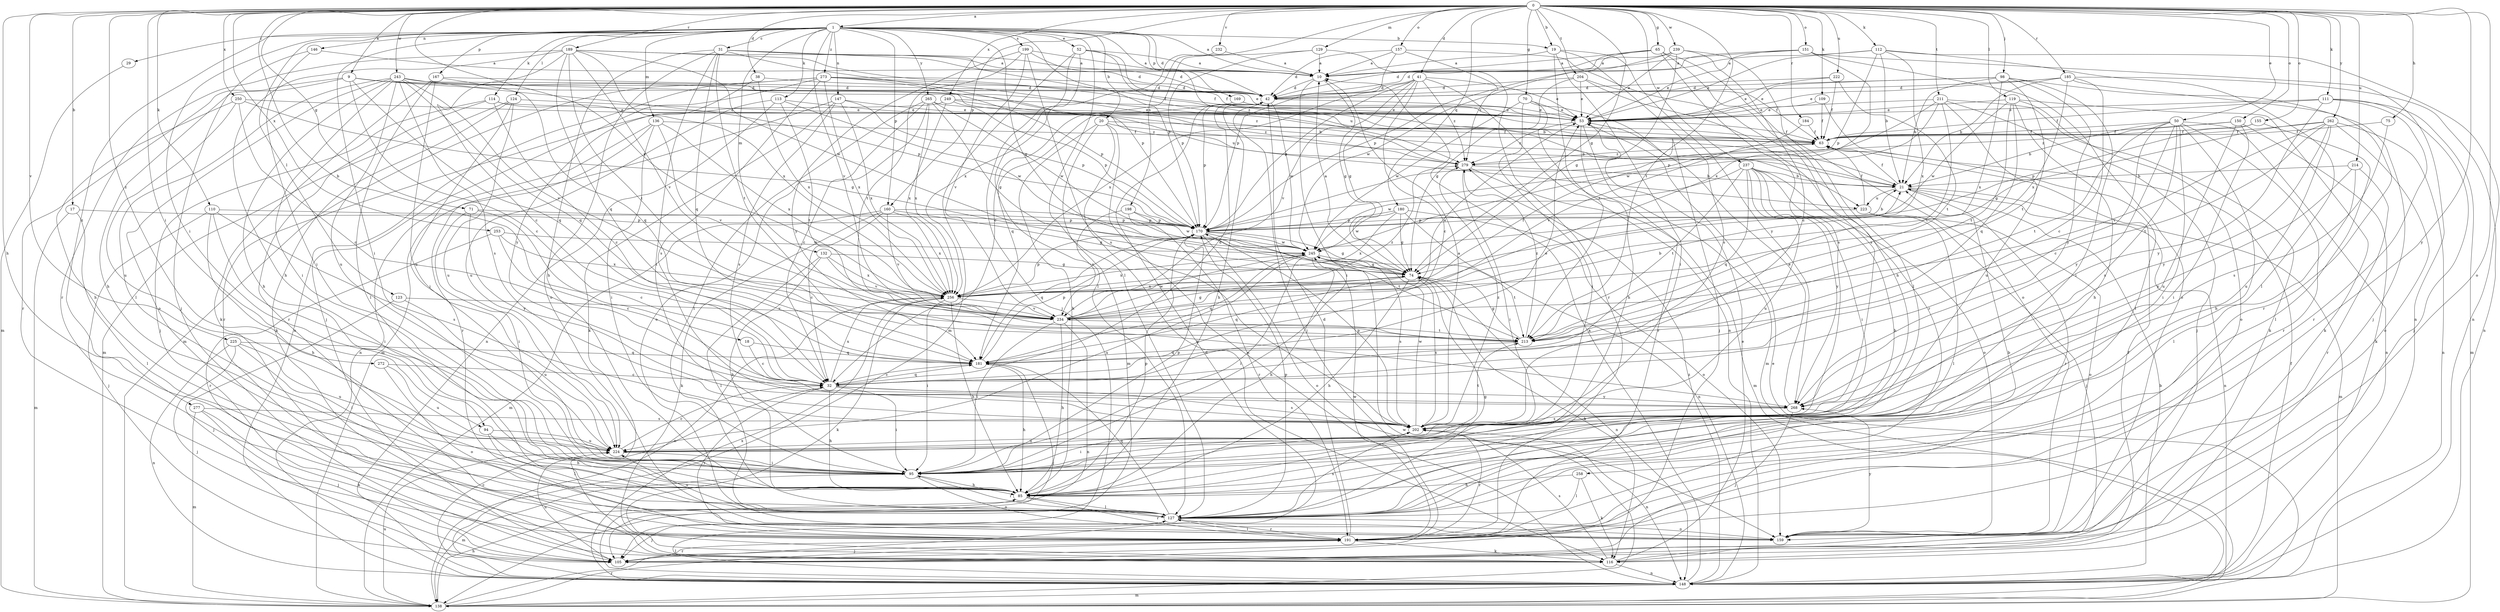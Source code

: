 strict digraph  {
0;
1;
9;
10;
17;
18;
19;
20;
21;
29;
31;
32;
38;
41;
42;
50;
52;
53;
63;
65;
70;
71;
74;
75;
85;
94;
95;
98;
105;
109;
110;
111;
112;
113;
114;
116;
119;
123;
124;
127;
129;
132;
136;
138;
146;
147;
148;
150;
151;
155;
157;
159;
160;
167;
169;
170;
180;
181;
184;
185;
189;
191;
198;
199;
202;
204;
211;
213;
214;
222;
223;
224;
225;
232;
234;
237;
239;
243;
245;
249;
250;
253;
256;
258;
262;
265;
268;
272;
273;
277;
279;
0 -> 1  [label=a];
0 -> 9  [label=a];
0 -> 17  [label=b];
0 -> 18  [label=b];
0 -> 19  [label=b];
0 -> 38  [label=d];
0 -> 41  [label=d];
0 -> 50  [label=e];
0 -> 65  [label=g];
0 -> 70  [label=g];
0 -> 71  [label=g];
0 -> 74  [label=g];
0 -> 75  [label=h];
0 -> 85  [label=h];
0 -> 94  [label=i];
0 -> 98  [label=j];
0 -> 109  [label=k];
0 -> 110  [label=k];
0 -> 111  [label=k];
0 -> 112  [label=k];
0 -> 119  [label=l];
0 -> 129  [label=m];
0 -> 150  [label=o];
0 -> 151  [label=o];
0 -> 155  [label=o];
0 -> 157  [label=o];
0 -> 159  [label=o];
0 -> 160  [label=p];
0 -> 180  [label=q];
0 -> 184  [label=r];
0 -> 185  [label=r];
0 -> 189  [label=r];
0 -> 198  [label=s];
0 -> 204  [label=t];
0 -> 211  [label=t];
0 -> 213  [label=t];
0 -> 214  [label=u];
0 -> 222  [label=u];
0 -> 225  [label=v];
0 -> 232  [label=v];
0 -> 237  [label=w];
0 -> 239  [label=w];
0 -> 243  [label=w];
0 -> 249  [label=x];
0 -> 250  [label=x];
0 -> 253  [label=x];
0 -> 256  [label=x];
0 -> 258  [label=y];
0 -> 262  [label=y];
0 -> 272  [label=z];
1 -> 10  [label=a];
1 -> 19  [label=b];
1 -> 20  [label=b];
1 -> 29  [label=c];
1 -> 31  [label=c];
1 -> 42  [label=d];
1 -> 52  [label=e];
1 -> 74  [label=g];
1 -> 94  [label=i];
1 -> 95  [label=i];
1 -> 113  [label=k];
1 -> 114  [label=k];
1 -> 123  [label=l];
1 -> 124  [label=l];
1 -> 127  [label=l];
1 -> 132  [label=m];
1 -> 136  [label=m];
1 -> 146  [label=n];
1 -> 147  [label=n];
1 -> 160  [label=p];
1 -> 167  [label=p];
1 -> 169  [label=p];
1 -> 170  [label=p];
1 -> 199  [label=s];
1 -> 223  [label=u];
1 -> 234  [label=v];
1 -> 265  [label=y];
1 -> 273  [label=z];
1 -> 277  [label=z];
9 -> 21  [label=b];
9 -> 32  [label=c];
9 -> 42  [label=d];
9 -> 85  [label=h];
9 -> 181  [label=q];
9 -> 191  [label=r];
9 -> 223  [label=u];
10 -> 42  [label=d];
10 -> 74  [label=g];
10 -> 95  [label=i];
17 -> 127  [label=l];
17 -> 138  [label=m];
17 -> 170  [label=p];
18 -> 32  [label=c];
18 -> 181  [label=q];
19 -> 10  [label=a];
19 -> 95  [label=i];
19 -> 202  [label=s];
19 -> 213  [label=t];
19 -> 268  [label=y];
20 -> 21  [label=b];
20 -> 63  [label=f];
20 -> 85  [label=h];
20 -> 116  [label=k];
20 -> 138  [label=m];
20 -> 148  [label=n];
21 -> 63  [label=f];
21 -> 138  [label=m];
21 -> 148  [label=n];
21 -> 191  [label=r];
21 -> 223  [label=u];
29 -> 138  [label=m];
31 -> 10  [label=a];
31 -> 42  [label=d];
31 -> 63  [label=f];
31 -> 85  [label=h];
31 -> 95  [label=i];
31 -> 159  [label=o];
31 -> 170  [label=p];
31 -> 181  [label=q];
31 -> 213  [label=t];
32 -> 42  [label=d];
32 -> 53  [label=e];
32 -> 85  [label=h];
32 -> 95  [label=i];
32 -> 181  [label=q];
32 -> 191  [label=r];
32 -> 202  [label=s];
32 -> 256  [label=x];
32 -> 268  [label=y];
38 -> 42  [label=d];
38 -> 256  [label=x];
38 -> 268  [label=y];
41 -> 32  [label=c];
41 -> 42  [label=d];
41 -> 53  [label=e];
41 -> 74  [label=g];
41 -> 148  [label=n];
41 -> 170  [label=p];
41 -> 234  [label=v];
41 -> 256  [label=x];
41 -> 279  [label=z];
42 -> 53  [label=e];
42 -> 85  [label=h];
42 -> 105  [label=j];
42 -> 170  [label=p];
42 -> 245  [label=w];
50 -> 21  [label=b];
50 -> 32  [label=c];
50 -> 63  [label=f];
50 -> 85  [label=h];
50 -> 95  [label=i];
50 -> 148  [label=n];
50 -> 191  [label=r];
50 -> 202  [label=s];
50 -> 213  [label=t];
50 -> 268  [label=y];
52 -> 10  [label=a];
52 -> 63  [label=f];
52 -> 105  [label=j];
52 -> 127  [label=l];
52 -> 138  [label=m];
52 -> 279  [label=z];
53 -> 63  [label=f];
53 -> 138  [label=m];
53 -> 191  [label=r];
53 -> 279  [label=z];
63 -> 279  [label=z];
65 -> 10  [label=a];
65 -> 42  [label=d];
65 -> 85  [label=h];
65 -> 159  [label=o];
65 -> 202  [label=s];
65 -> 245  [label=w];
70 -> 53  [label=e];
70 -> 85  [label=h];
70 -> 95  [label=i];
70 -> 105  [label=j];
70 -> 245  [label=w];
71 -> 32  [label=c];
71 -> 95  [label=i];
71 -> 170  [label=p];
71 -> 268  [label=y];
74 -> 10  [label=a];
74 -> 85  [label=h];
74 -> 116  [label=k];
74 -> 148  [label=n];
74 -> 181  [label=q];
74 -> 202  [label=s];
74 -> 256  [label=x];
75 -> 63  [label=f];
75 -> 202  [label=s];
85 -> 127  [label=l];
85 -> 170  [label=p];
85 -> 191  [label=r];
94 -> 85  [label=h];
94 -> 127  [label=l];
94 -> 224  [label=u];
95 -> 85  [label=h];
95 -> 138  [label=m];
95 -> 159  [label=o];
95 -> 170  [label=p];
98 -> 21  [label=b];
98 -> 42  [label=d];
98 -> 53  [label=e];
98 -> 95  [label=i];
98 -> 105  [label=j];
98 -> 213  [label=t];
98 -> 256  [label=x];
98 -> 268  [label=y];
105 -> 191  [label=r];
105 -> 224  [label=u];
109 -> 53  [label=e];
109 -> 63  [label=f];
109 -> 127  [label=l];
110 -> 85  [label=h];
110 -> 95  [label=i];
110 -> 105  [label=j];
110 -> 170  [label=p];
110 -> 202  [label=s];
111 -> 53  [label=e];
111 -> 63  [label=f];
111 -> 105  [label=j];
111 -> 138  [label=m];
111 -> 191  [label=r];
111 -> 268  [label=y];
112 -> 10  [label=a];
112 -> 21  [label=b];
112 -> 53  [label=e];
112 -> 127  [label=l];
112 -> 148  [label=n];
112 -> 170  [label=p];
112 -> 256  [label=x];
113 -> 53  [label=e];
113 -> 148  [label=n];
113 -> 213  [label=t];
113 -> 224  [label=u];
113 -> 245  [label=w];
114 -> 32  [label=c];
114 -> 53  [label=e];
114 -> 105  [label=j];
114 -> 191  [label=r];
114 -> 279  [label=z];
116 -> 53  [label=e];
116 -> 63  [label=f];
116 -> 148  [label=n];
116 -> 202  [label=s];
119 -> 53  [label=e];
119 -> 85  [label=h];
119 -> 116  [label=k];
119 -> 159  [label=o];
119 -> 181  [label=q];
119 -> 213  [label=t];
119 -> 245  [label=w];
123 -> 105  [label=j];
123 -> 224  [label=u];
123 -> 234  [label=v];
124 -> 53  [label=e];
124 -> 95  [label=i];
124 -> 116  [label=k];
124 -> 138  [label=m];
124 -> 224  [label=u];
127 -> 21  [label=b];
127 -> 74  [label=g];
127 -> 95  [label=i];
127 -> 105  [label=j];
127 -> 159  [label=o];
127 -> 170  [label=p];
127 -> 181  [label=q];
127 -> 191  [label=r];
127 -> 202  [label=s];
127 -> 224  [label=u];
129 -> 10  [label=a];
129 -> 32  [label=c];
129 -> 170  [label=p];
129 -> 191  [label=r];
132 -> 74  [label=g];
132 -> 85  [label=h];
132 -> 127  [label=l];
132 -> 234  [label=v];
132 -> 256  [label=x];
136 -> 63  [label=f];
136 -> 95  [label=i];
136 -> 148  [label=n];
136 -> 191  [label=r];
136 -> 234  [label=v];
136 -> 256  [label=x];
138 -> 42  [label=d];
138 -> 53  [label=e];
138 -> 85  [label=h];
138 -> 191  [label=r];
138 -> 224  [label=u];
138 -> 245  [label=w];
146 -> 10  [label=a];
146 -> 95  [label=i];
146 -> 105  [label=j];
147 -> 53  [label=e];
147 -> 116  [label=k];
147 -> 138  [label=m];
147 -> 170  [label=p];
147 -> 202  [label=s];
147 -> 256  [label=x];
148 -> 10  [label=a];
148 -> 21  [label=b];
148 -> 32  [label=c];
148 -> 63  [label=f];
148 -> 127  [label=l];
148 -> 138  [label=m];
148 -> 256  [label=x];
148 -> 279  [label=z];
150 -> 63  [label=f];
150 -> 95  [label=i];
150 -> 116  [label=k];
150 -> 224  [label=u];
150 -> 279  [label=z];
151 -> 10  [label=a];
151 -> 42  [label=d];
151 -> 53  [label=e];
151 -> 148  [label=n];
151 -> 159  [label=o];
151 -> 256  [label=x];
155 -> 63  [label=f];
155 -> 127  [label=l];
155 -> 170  [label=p];
157 -> 10  [label=a];
157 -> 42  [label=d];
157 -> 170  [label=p];
157 -> 202  [label=s];
157 -> 279  [label=z];
159 -> 268  [label=y];
160 -> 32  [label=c];
160 -> 74  [label=g];
160 -> 116  [label=k];
160 -> 138  [label=m];
160 -> 170  [label=p];
160 -> 234  [label=v];
160 -> 256  [label=x];
167 -> 42  [label=d];
167 -> 116  [label=k];
167 -> 127  [label=l];
167 -> 181  [label=q];
167 -> 224  [label=u];
169 -> 53  [label=e];
169 -> 63  [label=f];
169 -> 181  [label=q];
170 -> 21  [label=b];
170 -> 74  [label=g];
170 -> 159  [label=o];
170 -> 181  [label=q];
170 -> 213  [label=t];
170 -> 245  [label=w];
180 -> 74  [label=g];
180 -> 148  [label=n];
180 -> 159  [label=o];
180 -> 170  [label=p];
180 -> 245  [label=w];
180 -> 256  [label=x];
181 -> 32  [label=c];
181 -> 85  [label=h];
181 -> 105  [label=j];
181 -> 170  [label=p];
184 -> 63  [label=f];
184 -> 234  [label=v];
185 -> 21  [label=b];
185 -> 32  [label=c];
185 -> 42  [label=d];
185 -> 53  [label=e];
185 -> 148  [label=n];
185 -> 191  [label=r];
185 -> 256  [label=x];
189 -> 10  [label=a];
189 -> 32  [label=c];
189 -> 63  [label=f];
189 -> 85  [label=h];
189 -> 181  [label=q];
189 -> 191  [label=r];
189 -> 213  [label=t];
189 -> 234  [label=v];
189 -> 245  [label=w];
189 -> 256  [label=x];
191 -> 42  [label=d];
191 -> 105  [label=j];
191 -> 116  [label=k];
191 -> 127  [label=l];
191 -> 245  [label=w];
198 -> 170  [label=p];
198 -> 191  [label=r];
198 -> 234  [label=v];
198 -> 245  [label=w];
199 -> 10  [label=a];
199 -> 42  [label=d];
199 -> 202  [label=s];
199 -> 213  [label=t];
199 -> 234  [label=v];
199 -> 268  [label=y];
202 -> 10  [label=a];
202 -> 95  [label=i];
202 -> 148  [label=n];
202 -> 170  [label=p];
202 -> 191  [label=r];
202 -> 213  [label=t];
202 -> 224  [label=u];
202 -> 245  [label=w];
202 -> 279  [label=z];
204 -> 42  [label=d];
204 -> 53  [label=e];
204 -> 63  [label=f];
204 -> 74  [label=g];
204 -> 191  [label=r];
211 -> 53  [label=e];
211 -> 105  [label=j];
211 -> 116  [label=k];
211 -> 170  [label=p];
211 -> 213  [label=t];
211 -> 224  [label=u];
211 -> 245  [label=w];
213 -> 74  [label=g];
213 -> 181  [label=q];
213 -> 279  [label=z];
214 -> 21  [label=b];
214 -> 127  [label=l];
214 -> 191  [label=r];
214 -> 268  [label=y];
222 -> 42  [label=d];
222 -> 53  [label=e];
222 -> 63  [label=f];
222 -> 213  [label=t];
223 -> 63  [label=f];
223 -> 105  [label=j];
223 -> 127  [label=l];
223 -> 159  [label=o];
223 -> 170  [label=p];
224 -> 32  [label=c];
224 -> 95  [label=i];
225 -> 95  [label=i];
225 -> 105  [label=j];
225 -> 148  [label=n];
225 -> 181  [label=q];
225 -> 224  [label=u];
232 -> 10  [label=a];
232 -> 256  [label=x];
234 -> 21  [label=b];
234 -> 53  [label=e];
234 -> 74  [label=g];
234 -> 85  [label=h];
234 -> 95  [label=i];
234 -> 148  [label=n];
234 -> 213  [label=t];
234 -> 245  [label=w];
234 -> 279  [label=z];
237 -> 21  [label=b];
237 -> 85  [label=h];
237 -> 95  [label=i];
237 -> 159  [label=o];
237 -> 181  [label=q];
237 -> 213  [label=t];
237 -> 224  [label=u];
237 -> 245  [label=w];
237 -> 268  [label=y];
239 -> 10  [label=a];
239 -> 32  [label=c];
239 -> 53  [label=e];
239 -> 74  [label=g];
239 -> 127  [label=l];
239 -> 170  [label=p];
243 -> 21  [label=b];
243 -> 42  [label=d];
243 -> 85  [label=h];
243 -> 95  [label=i];
243 -> 127  [label=l];
243 -> 159  [label=o];
243 -> 170  [label=p];
243 -> 181  [label=q];
243 -> 202  [label=s];
243 -> 224  [label=u];
243 -> 234  [label=v];
245 -> 74  [label=g];
245 -> 85  [label=h];
245 -> 95  [label=i];
245 -> 181  [label=q];
245 -> 202  [label=s];
245 -> 213  [label=t];
245 -> 224  [label=u];
245 -> 256  [label=x];
249 -> 53  [label=e];
249 -> 170  [label=p];
249 -> 191  [label=r];
249 -> 256  [label=x];
249 -> 279  [label=z];
250 -> 32  [label=c];
250 -> 53  [label=e];
250 -> 74  [label=g];
250 -> 85  [label=h];
250 -> 224  [label=u];
253 -> 32  [label=c];
253 -> 191  [label=r];
253 -> 245  [label=w];
253 -> 256  [label=x];
256 -> 63  [label=f];
256 -> 85  [label=h];
256 -> 95  [label=i];
256 -> 116  [label=k];
256 -> 148  [label=n];
256 -> 170  [label=p];
256 -> 234  [label=v];
258 -> 85  [label=h];
258 -> 116  [label=k];
258 -> 127  [label=l];
262 -> 63  [label=f];
262 -> 74  [label=g];
262 -> 148  [label=n];
262 -> 159  [label=o];
262 -> 213  [label=t];
262 -> 224  [label=u];
262 -> 234  [label=v];
262 -> 268  [label=y];
265 -> 32  [label=c];
265 -> 53  [label=e];
265 -> 74  [label=g];
265 -> 127  [label=l];
265 -> 159  [label=o];
265 -> 245  [label=w];
265 -> 256  [label=x];
268 -> 53  [label=e];
268 -> 105  [label=j];
268 -> 202  [label=s];
272 -> 32  [label=c];
272 -> 159  [label=o];
272 -> 224  [label=u];
273 -> 42  [label=d];
273 -> 53  [label=e];
273 -> 105  [label=j];
273 -> 138  [label=m];
273 -> 148  [label=n];
273 -> 170  [label=p];
273 -> 202  [label=s];
273 -> 256  [label=x];
273 -> 279  [label=z];
277 -> 105  [label=j];
277 -> 116  [label=k];
277 -> 138  [label=m];
277 -> 202  [label=s];
279 -> 21  [label=b];
279 -> 95  [label=i];
279 -> 138  [label=m];
}
